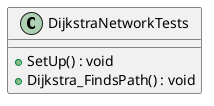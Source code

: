 @startuml
class DijkstraNetworkTests {
    + SetUp() : void
    + Dijkstra_FindsPath() : void
}
@enduml
